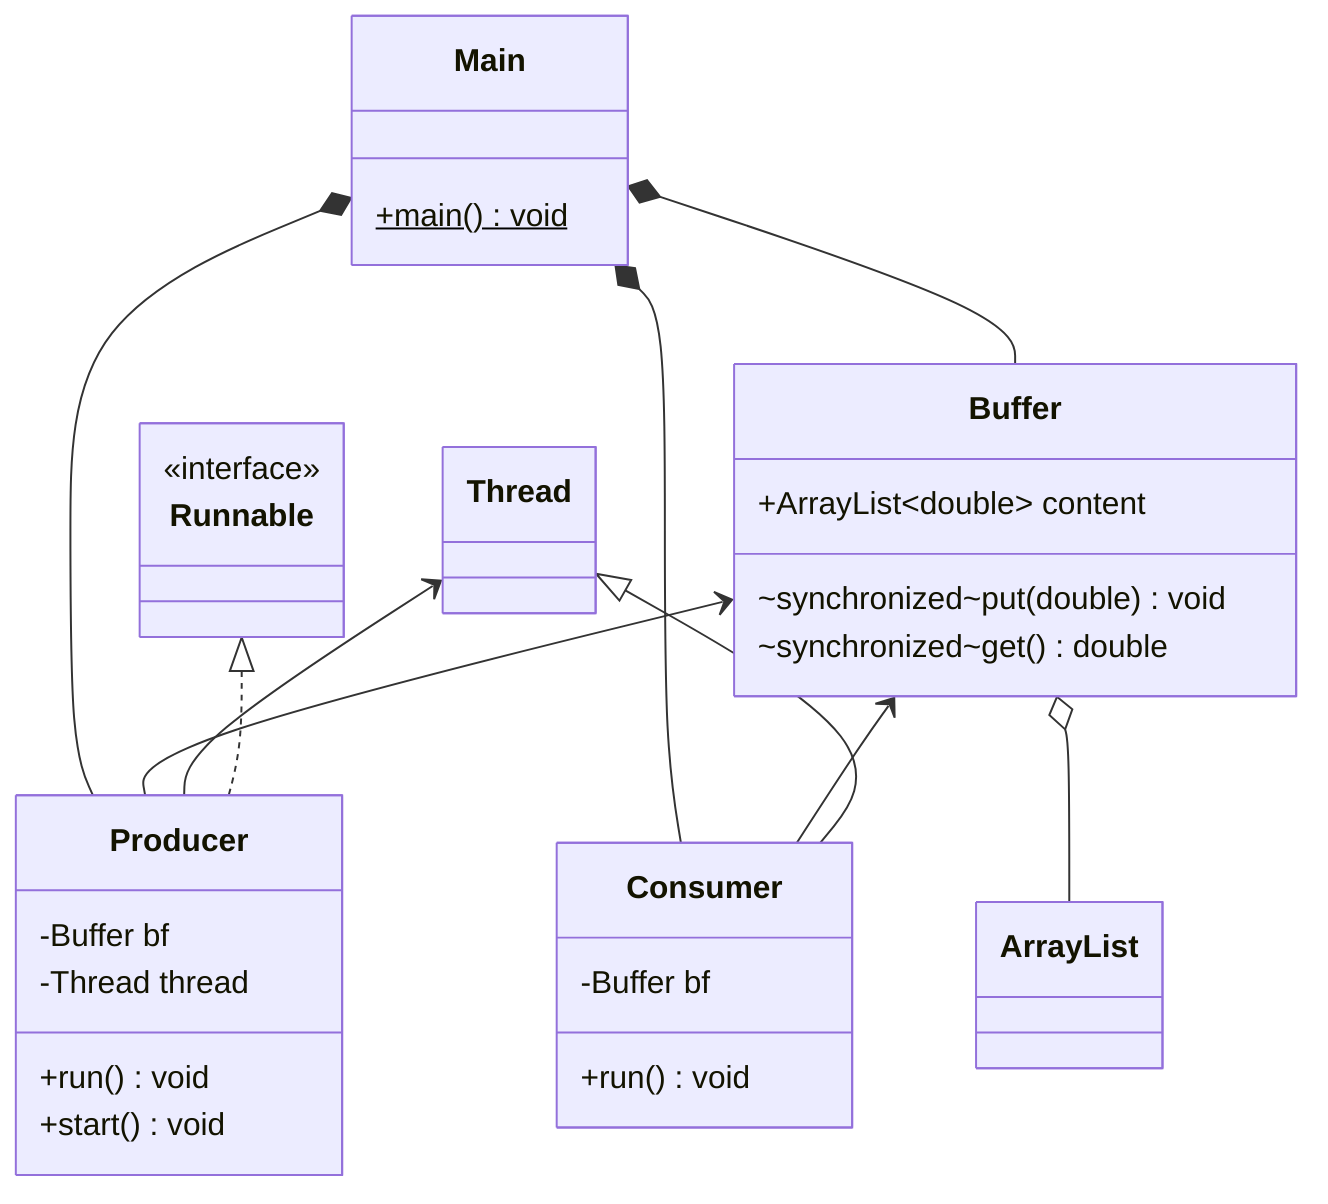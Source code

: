 classDiagram

    class Main {
        +main()$ void
    }
    class Buffer {
        +ArrayList~double~ content
        ~synchronized~put(double) void
        ~synchronized~get() double
    }
    class ArrayList {

    }
    class Consumer {
        -Buffer bf
        +run() void
    }
    class Thread {

    }

    class Producer {
        -Buffer bf
        -Thread thread
        +run() void
        +start() void
    }

    class Runnable {
        <<interface>>
    }

    Main *-- Buffer
    Main *-- Consumer
    Main *-- Producer

    Buffer <-- Producer
    Buffer <-- Consumer
    Buffer o-- ArrayList

    Thread <-- Producer
    Thread <|-- Consumer

    Runnable <|.. Producer